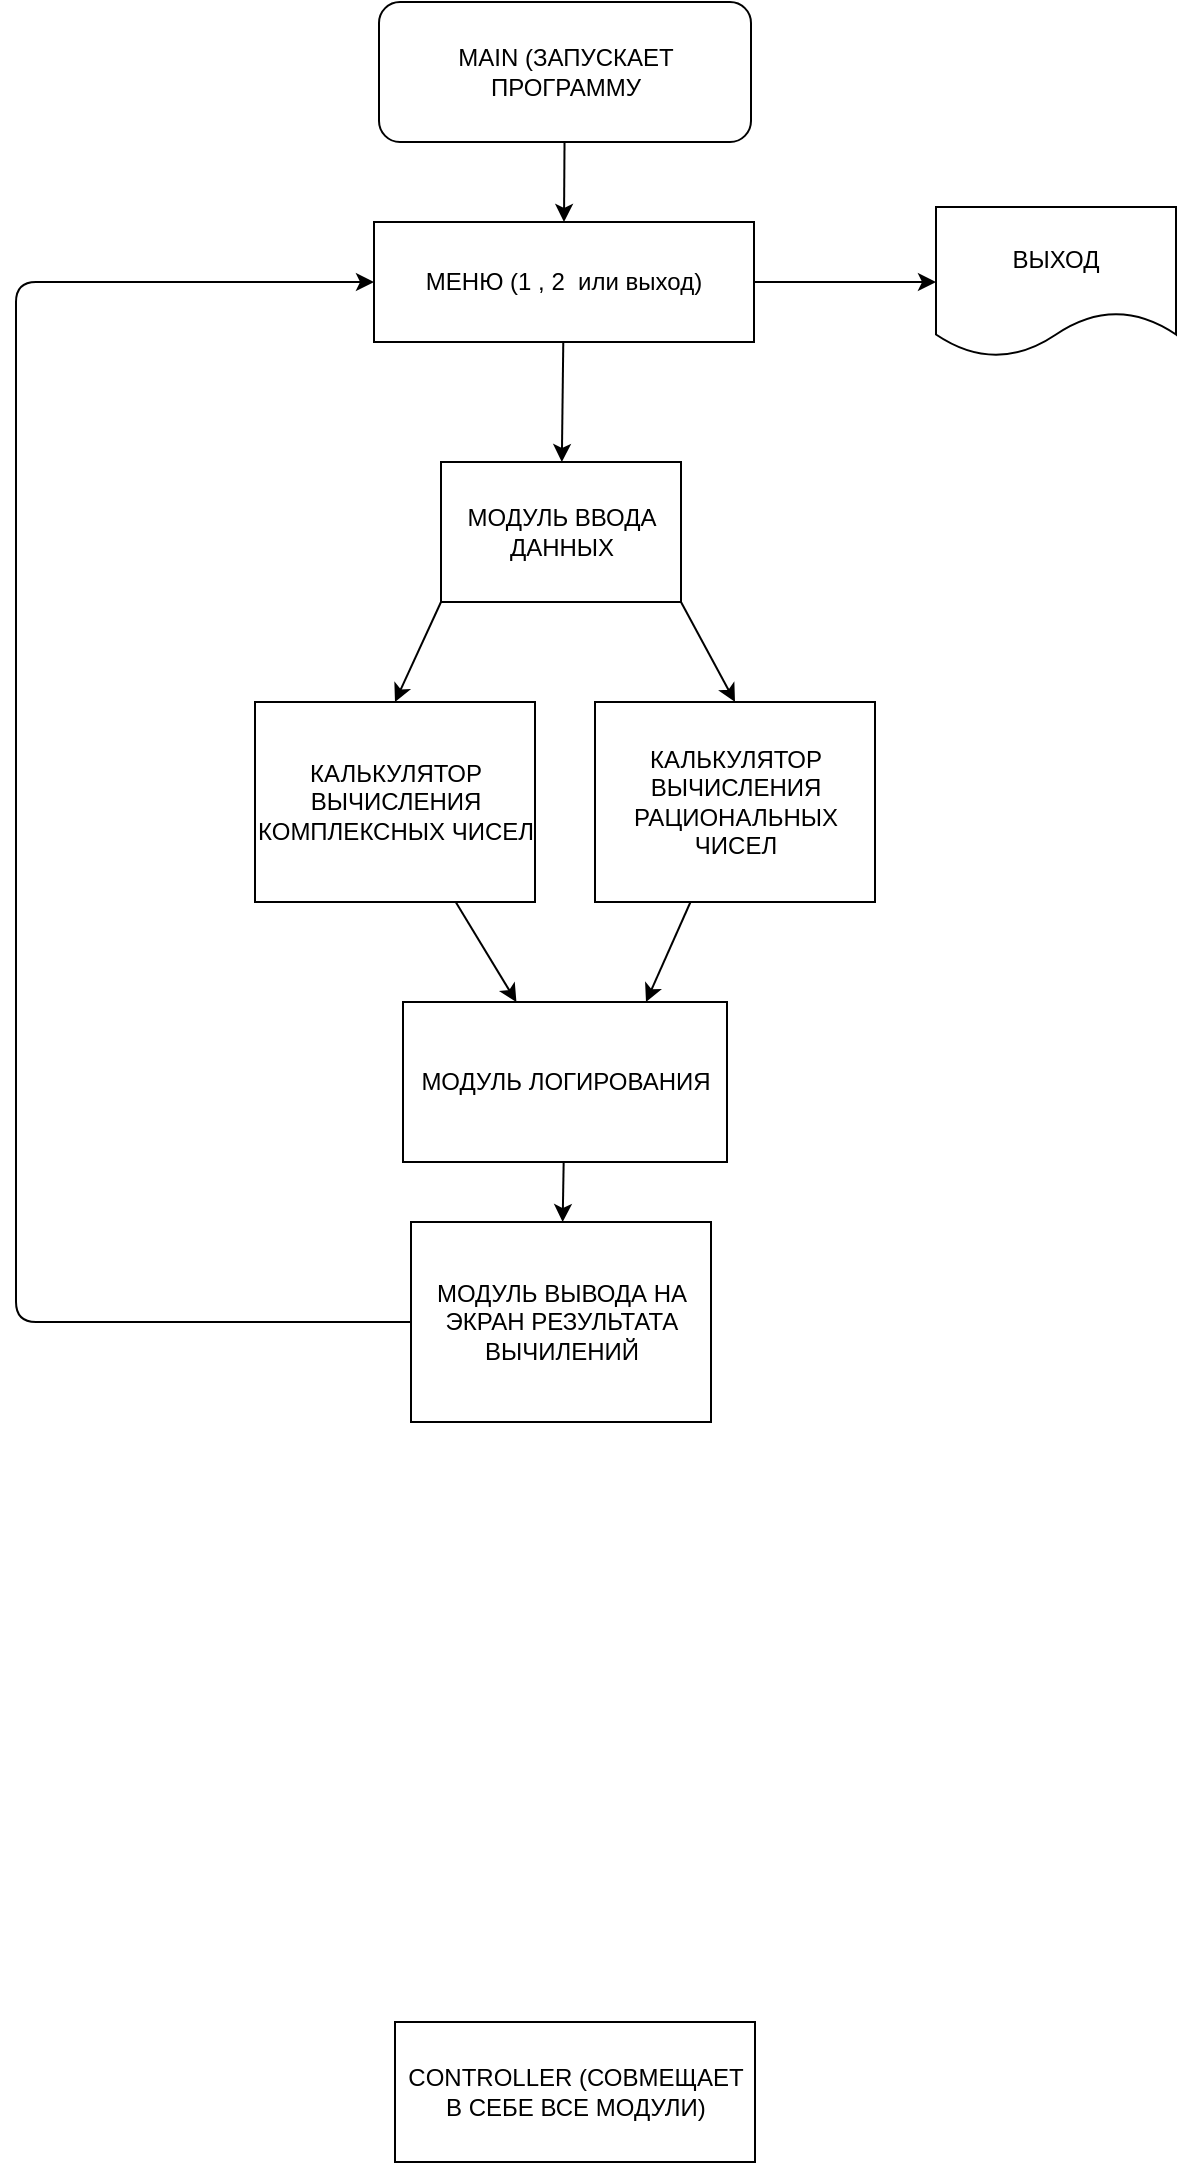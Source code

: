 <mxfile>
    <diagram id="yRh8we6vYpzSuhBJcYEp" name="Страница 1">
        <mxGraphModel dx="1303" dy="824" grid="1" gridSize="10" guides="1" tooltips="1" connect="1" arrows="1" fold="1" page="1" pageScale="1" pageWidth="827" pageHeight="1169" math="0" shadow="0">
            <root>
                <mxCell id="0"/>
                <mxCell id="1" parent="0"/>
                <mxCell id="29" style="edgeStyle=none;html=1;entryX=0.5;entryY=0;entryDx=0;entryDy=0;" edge="1" parent="1" source="6" target="18">
                    <mxGeometry relative="1" as="geometry"/>
                </mxCell>
                <mxCell id="6" value="MAIN (ЗАПУСКАЕТ ПРОГРАММУ" style="rounded=1;whiteSpace=wrap;html=1;" vertex="1" parent="1">
                    <mxGeometry x="321.5" y="30" width="186" height="70" as="geometry"/>
                </mxCell>
                <mxCell id="32" style="edgeStyle=none;html=1;" edge="1" parent="1" source="9" target="26">
                    <mxGeometry relative="1" as="geometry"/>
                </mxCell>
                <mxCell id="9" value="КАЛЬКУЛЯТОР ВЫЧИСЛЕНИЯ КОМПЛЕКСНЫХ ЧИСЕЛ" style="rounded=0;whiteSpace=wrap;html=1;" vertex="1" parent="1">
                    <mxGeometry x="259.5" y="380" width="140" height="100" as="geometry"/>
                </mxCell>
                <mxCell id="33" style="edgeStyle=none;html=1;entryX=0.75;entryY=0;entryDx=0;entryDy=0;" edge="1" parent="1" source="10" target="26">
                    <mxGeometry relative="1" as="geometry"/>
                </mxCell>
                <mxCell id="10" value="КАЛЬКУЛЯТОР ВЫЧИСЛЕНИЯ РАЦИОНАЛЬНЫХ ЧИСЕЛ" style="rounded=0;whiteSpace=wrap;html=1;" vertex="1" parent="1">
                    <mxGeometry x="429.5" y="380" width="140" height="100" as="geometry"/>
                </mxCell>
                <mxCell id="40" style="edgeStyle=none;html=1;entryX=0;entryY=0.5;entryDx=0;entryDy=0;" edge="1" parent="1" source="14" target="18">
                    <mxGeometry relative="1" as="geometry">
                        <Array as="points">
                            <mxPoint x="140" y="690"/>
                            <mxPoint x="140" y="170"/>
                        </Array>
                    </mxGeometry>
                </mxCell>
                <mxCell id="14" value="МОДУЛЬ ВЫВОДА НА ЭКРАН РЕЗУЛЬТАТА ВЫЧИЛЕНИЙ" style="rounded=0;whiteSpace=wrap;html=1;" vertex="1" parent="1">
                    <mxGeometry x="337.5" y="640" width="150" height="100" as="geometry"/>
                </mxCell>
                <mxCell id="28" style="edgeStyle=none;html=1;" edge="1" parent="1" source="18" target="27">
                    <mxGeometry relative="1" as="geometry"/>
                </mxCell>
                <mxCell id="41" style="edgeStyle=none;html=1;" edge="1" parent="1" source="18" target="24">
                    <mxGeometry relative="1" as="geometry"/>
                </mxCell>
                <mxCell id="18" value="МЕНЮ (1 , 2&amp;nbsp; или выход)" style="rounded=0;whiteSpace=wrap;html=1;" vertex="1" parent="1">
                    <mxGeometry x="319" y="140" width="190" height="60" as="geometry"/>
                </mxCell>
                <mxCell id="30" style="edgeStyle=none;html=1;exitX=1;exitY=1;exitDx=0;exitDy=0;entryX=0.5;entryY=0;entryDx=0;entryDy=0;" edge="1" parent="1" source="24" target="10">
                    <mxGeometry relative="1" as="geometry"/>
                </mxCell>
                <mxCell id="31" style="edgeStyle=none;html=1;exitX=0;exitY=1;exitDx=0;exitDy=0;entryX=0.5;entryY=0;entryDx=0;entryDy=0;" edge="1" parent="1" source="24" target="9">
                    <mxGeometry relative="1" as="geometry"/>
                </mxCell>
                <mxCell id="24" value="МОДУЛЬ ВВОДА ДАННЫХ" style="rounded=0;whiteSpace=wrap;html=1;" vertex="1" parent="1">
                    <mxGeometry x="352.5" y="260" width="120" height="70" as="geometry"/>
                </mxCell>
                <mxCell id="25" value="CONTROLLER (СОВМЕЩАЕТ В СЕБЕ ВСЕ МОДУЛИ)" style="rounded=0;whiteSpace=wrap;html=1;" vertex="1" parent="1">
                    <mxGeometry x="329.5" y="1040" width="180" height="70" as="geometry"/>
                </mxCell>
                <mxCell id="34" style="edgeStyle=none;html=1;" edge="1" parent="1" source="26" target="14">
                    <mxGeometry relative="1" as="geometry"/>
                </mxCell>
                <mxCell id="26" value="МОДУЛЬ ЛОГИРОВАНИЯ" style="rounded=0;whiteSpace=wrap;html=1;" vertex="1" parent="1">
                    <mxGeometry x="333.5" y="530" width="162" height="80" as="geometry"/>
                </mxCell>
                <mxCell id="27" value="ВЫХОД" style="shape=document;whiteSpace=wrap;html=1;boundedLbl=1;" vertex="1" parent="1">
                    <mxGeometry x="600" y="132.5" width="120" height="75" as="geometry"/>
                </mxCell>
            </root>
        </mxGraphModel>
    </diagram>
</mxfile>